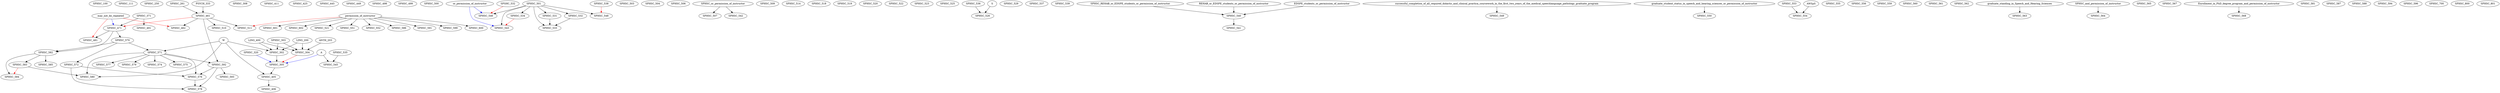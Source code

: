 digraph G {
    SPHSC_100;
    SPHSC_111;
    SPHSC_250;
    SPHSC_261;
    edge [color=black];
    SPHSC_303 -> SPHSC_302;
    LING_200 -> SPHSC_302;
    LING_400 -> SPHSC_302;
    W -> SPHSC_302;
    SPHSC_303;
    edge [color=black];
    SPHSC_303 -> SPHSC_304;
    ANTH_203 -> SPHSC_304;
    LING_200 -> SPHSC_304;
    LING_400 -> SPHSC_304;
    edge [color=black];
    SPHSC_302 -> SPHSC_305;
    edge [color=red];
    SPHSC_304 -> SPHSC_305;
    edge [color=blue];
    SPHSC_320 -> SPHSC_305;
    A -> SPHSC_305;
    SPHSC_308;
    SPHSC_320;
    SPHSC_371;
    edge [color=black];
    SPHSC_305 -> SPHSC_405;
    W -> SPHSC_405;
    edge [color=black];
    SPHSC_405 -> SPHSC_406;
    SPHSC_411;
    SPHSC_425;
    SPHSC_445;
    SPHSC_449;
    edge [color=black];
    SPHSC_261 -> SPHSC_461;
    PSYCH_333 -> SPHSC_461;
    edge [color=black];
    SPHSC_461 -> SPHSC_462;
    edge [color=red];
    may_not_be_repeated -> SPHSC_462;
    edge [color=black];
    SPHSC_371 -> SPHSC_471;
    edge [color=red];
    SPHSC_461 -> SPHSC_471;
    edge [color=blue];
    may_not_be_repeated -> SPHSC_471;
    edge [color=black];
    SPHSC_471 -> SPHSC_481;
    edge [color=red];
    may_not_be_repeated -> SPHSC_481;
    edge [color=black];
    SPHSC_371 -> SPHSC_491;
    SPHSC_498;
    SPHSC_499;
    SPHSC_500;
    SPHSC_501;
    SPHSC_503;
    SPHSC_504;
    SPHSC_506;
    edge [color=black];
    SPHSC_or_permission_of_instructor -> SPHSC_507;
    SPHSC_509;
    edge [color=black];
    SPHSC_461 -> SPHSC_510;
    edge [color=black];
    SPHSC_461 -> SPHSC_511;
    edge [color=red];
    permission_of_instructor -> SPHSC_511;
    SPHSC_514;
    SPHSC_518;
    SPHSC_519;
    SPHSC_520;
    edge [color=black];
    permission_of_instructor -> SPHSC_521;
    SPHSC_522;
    SPHSC_523;
    SPHSC_525;
    edge [color=black];
    SPHSC_536 -> SPHSC_526;
    S -> SPHSC_526;
    SPHSC_529;
    edge [color=black];
    SPHSC_501 -> SPHSC_531;
    edge [color=black];
    SPHSC_501 -> SPHSC_532;
    edge [color=black];
    SPHSC_501 -> SPHSC_533;
    SPHSC_531 -> SPHSC_533;
    SPHSC_532 -> SPHSC_533;
    edge [color=black];
    SPHSC_501 -> SPHSC_534;
    SPHSC_535;
    SPHSC_536;
    SPHSC_537;
    SPHSC_538;
    SPHSC_539;
    edge [color=black];
    SPHSC_REHAB_or_EDSPE_students_or_permission_of_instructor -> SPHSC_540;
    REHAB_or_EDSPE_students_or_permission_of_instructor -> SPHSC_540;
    EDSPE_students_or_permission_of_instructor -> SPHSC_540;
    edge [color=black];
    SPHSC_540 -> SPHSC_541;
    edge [color=black];
    SPHSC_or_permission_of_instructor -> SPHSC_542;
    edge [color=black];
    SPHSC_501 -> SPHSC_543;
    edge [color=red];
    SPHSC_534 -> SPHSC_543;
    edge [color=blue];
    or_permission_of_instructor -> SPHSC_543;
    edge [color=black];
    SPHSC_535 -> SPHSC_545;
    A -> SPHSC_545;
    edge [color=black];
    SPHSC_501 -> SPHSC_546;
    edge [color=red];
    SPSHC_532 -> SPHSC_546;
    edge [color=blue];
    or_permission_of_instructor -> SPHSC_546;
    edge [color=black];
    SPHSC_501 -> SPHSC_548;
    edge [color=red];
    SPHSC_538 -> SPHSC_548;
    edge [color=black];
    successful_completion_of_all_required_didactic_and_clinical_practica_coursework_in_the_first_two_years_of_the_medical_speechlanguage_pathology_graduate_program -> SPHSC_549;
    edge [color=black];
    graduate_student_status_in_speech_and_hearing_sciences_or_permission_of_instructor -> SPHSC_550;
    edge [color=black];
    permission_of_instructor -> SPHSC_551;
    edge [color=black];
    permission_of_instructor -> SPHSC_552;
    SPHSC_553;
    edge [color=black];
    SPHSC_553 -> SPHSC_554;
    AWSpS -> SPHSC_554;
    SPHSC_555;
    SPHSC_556;
    SPHSC_559;
    SPHSC_560;
    SPHSC_561;
    SPHSC_562;
    edge [color=black];
    graduate_standing_in_Speech_and_Hearing_Sciences -> SPHSC_563;
    edge [color=black];
    SPHSC_and_permission_of_instructor -> SPHSC_564;
    SPHSC_565;
    SPHSC_567;
    edge [color=black];
    Enrollment_in_PhD_degree_program_and_permission_of_instructor -> SPHSC_568;
    edge [color=black];
    SPHSC_471 -> SPHSC_570;
    edge [color=black];
    SPHSC_570 -> SPHSC_571;
    W -> SPHSC_571;
    edge [color=black];
    SPHSC_570 -> SPHSC_572;
    edge [color=black];
    SPHSC_571 -> SPHSC_574;
    edge [color=black];
    SPHSC_571 -> SPHSC_575;
    edge [color=black];
    SPHSC_571 -> SPHSC_576;
    SPHSC_572 -> SPHSC_576;
    SPHSC_592 -> SPHSC_576;
    edge [color=black];
    SPHSC_571 -> SPHSC_577;
    edge [color=black];
    SPHSC_572 -> SPHSC_578;
    SPHSC_576 -> SPHSC_578;
    SPHSC_592 -> SPHSC_578;
    edge [color=black];
    SPHSC_571 -> SPHSC_579;
    edge [color=black];
    SPHSC_571 -> SPHSC_580;
    SPHSC_583 -> SPHSC_580;
    W -> SPHSC_580;
    SPHSC_581;
    edge [color=black];
    SPHSC_471 -> SPHSC_582;
    SPHSC_570 -> SPHSC_582;
    edge [color=black];
    SPHSC_582 -> SPHSC_583;
    edge [color=black];
    SPHSC_582 -> SPHSC_584;
    edge [color=red];
    SPHSC_583 -> SPHSC_584;
    edge [color=black];
    SPHSC_582 -> SPHSC_585;
    edge [color=black];
    permission_of_instructor -> SPHSC_586;
    SPHSC_587;
    SPHSC_588;
    edge [color=black];
    permission_of_instructor -> SPHSC_591;
    edge [color=black];
    SPHSC_461 -> SPHSC_592;
    SPHSC_571 -> SPHSC_592;
    edge [color=black];
    SPHSC_592 -> SPHSC_593;
    SPHSC_594;
    SPHSC_596;
    edge [color=black];
    permission_of_instructor -> SPHSC_599;
    edge [color=black];
    permission_of_instructor -> SPHSC_600;
    edge [color=black];
    permission_of_instructor -> SPHSC_601;
    edge [color=black];
    permission_of_instructor -> SPHSC_602;
    SPHSC_700;
    SPHSC_800;
    SPHSC_801;
}
